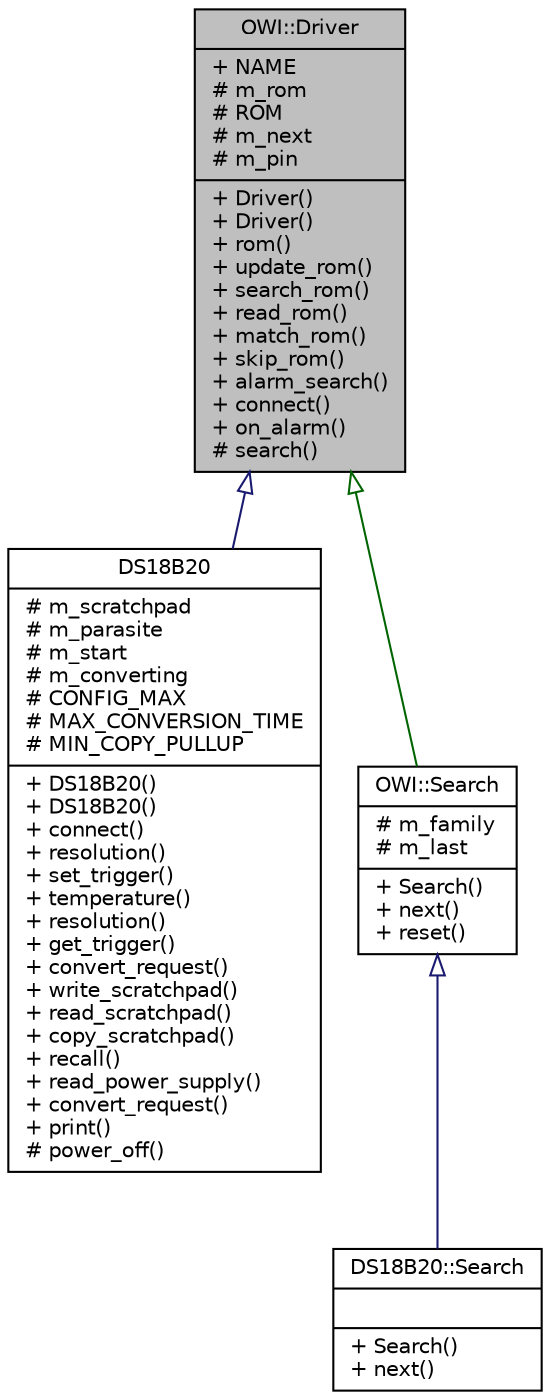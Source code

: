 digraph "OWI::Driver"
{
  edge [fontname="Helvetica",fontsize="10",labelfontname="Helvetica",labelfontsize="10"];
  node [fontname="Helvetica",fontsize="10",shape=record];
  Node1 [label="{OWI::Driver\n|+ NAME\l# m_rom\l# ROM\l# m_next\l# m_pin\l|+ Driver()\l+ Driver()\l+ rom()\l+ update_rom()\l+ search_rom()\l+ read_rom()\l+ match_rom()\l+ skip_rom()\l+ alarm_search()\l+ connect()\l+ on_alarm()\l# search()\l}",height=0.2,width=0.4,color="black", fillcolor="grey75", style="filled", fontcolor="black"];
  Node1 -> Node2 [dir="back",color="midnightblue",fontsize="10",style="solid",arrowtail="onormal",fontname="Helvetica"];
  Node2 [label="{DS18B20\n|# m_scratchpad\l# m_parasite\l# m_start\l# m_converting\l# CONFIG_MAX\l# MAX_CONVERSION_TIME\l# MIN_COPY_PULLUP\l|+ DS18B20()\l+ DS18B20()\l+ connect()\l+ resolution()\l+ set_trigger()\l+ temperature()\l+ resolution()\l+ get_trigger()\l+ convert_request()\l+ write_scratchpad()\l+ read_scratchpad()\l+ copy_scratchpad()\l+ recall()\l+ read_power_supply()\l+ convert_request()\l+ print()\l# power_off()\l}",height=0.2,width=0.4,color="black", fillcolor="white", style="filled",URL="$da/dc6/classDS18B20.html"];
  Node1 -> Node3 [dir="back",color="darkgreen",fontsize="10",style="solid",arrowtail="onormal",fontname="Helvetica"];
  Node3 [label="{OWI::Search\n|# m_family\l# m_last\l|+ Search()\l+ next()\l+ reset()\l}",height=0.2,width=0.4,color="black", fillcolor="white", style="filled",URL="$d6/d5f/classOWI_1_1Search.html"];
  Node3 -> Node4 [dir="back",color="midnightblue",fontsize="10",style="solid",arrowtail="onormal",fontname="Helvetica"];
  Node4 [label="{DS18B20::Search\n||+ Search()\l+ next()\l}",height=0.2,width=0.4,color="black", fillcolor="white", style="filled",URL="$d7/d3e/classDS18B20_1_1Search.html"];
}

